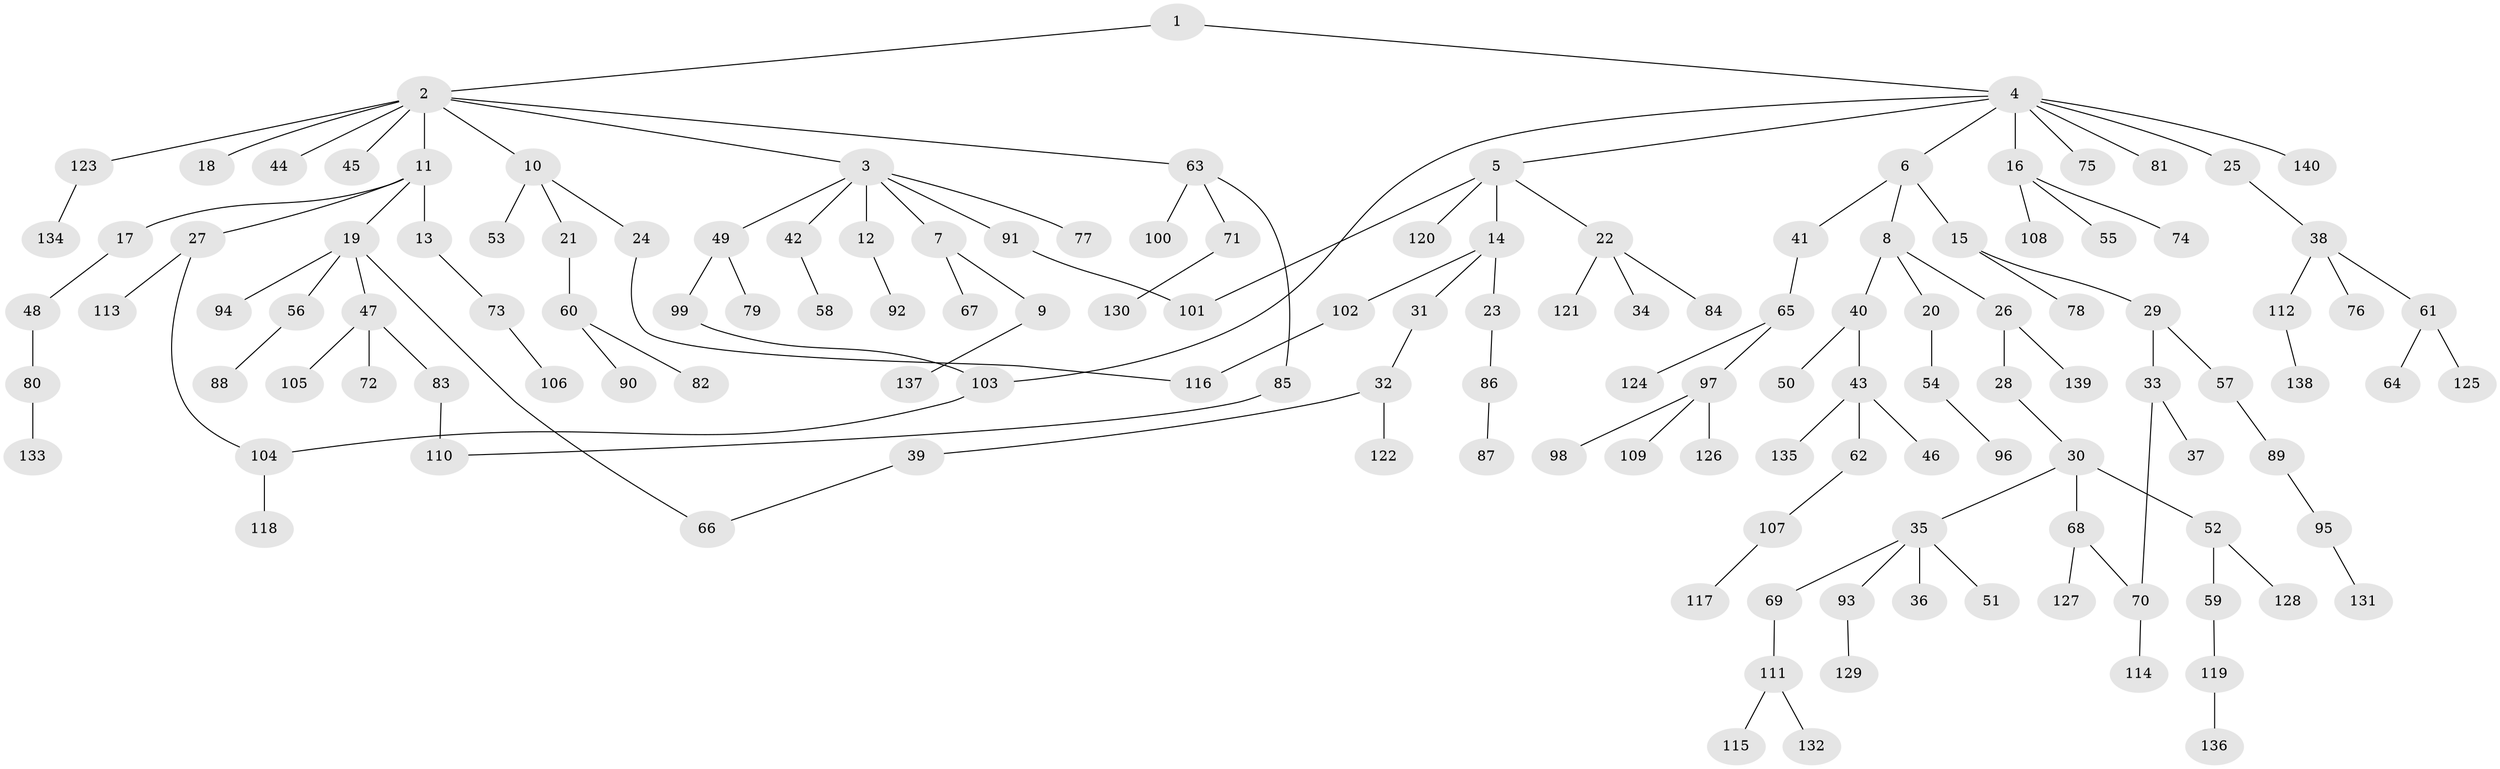 // coarse degree distribution, {2: 0.37209302325581395, 5: 0.09302325581395349, 4: 0.06976744186046512, 1: 0.3023255813953488, 3: 0.16279069767441862}
// Generated by graph-tools (version 1.1) at 2025/49/03/04/25 22:49:03]
// undirected, 140 vertices, 146 edges
graph export_dot {
  node [color=gray90,style=filled];
  1;
  2;
  3;
  4;
  5;
  6;
  7;
  8;
  9;
  10;
  11;
  12;
  13;
  14;
  15;
  16;
  17;
  18;
  19;
  20;
  21;
  22;
  23;
  24;
  25;
  26;
  27;
  28;
  29;
  30;
  31;
  32;
  33;
  34;
  35;
  36;
  37;
  38;
  39;
  40;
  41;
  42;
  43;
  44;
  45;
  46;
  47;
  48;
  49;
  50;
  51;
  52;
  53;
  54;
  55;
  56;
  57;
  58;
  59;
  60;
  61;
  62;
  63;
  64;
  65;
  66;
  67;
  68;
  69;
  70;
  71;
  72;
  73;
  74;
  75;
  76;
  77;
  78;
  79;
  80;
  81;
  82;
  83;
  84;
  85;
  86;
  87;
  88;
  89;
  90;
  91;
  92;
  93;
  94;
  95;
  96;
  97;
  98;
  99;
  100;
  101;
  102;
  103;
  104;
  105;
  106;
  107;
  108;
  109;
  110;
  111;
  112;
  113;
  114;
  115;
  116;
  117;
  118;
  119;
  120;
  121;
  122;
  123;
  124;
  125;
  126;
  127;
  128;
  129;
  130;
  131;
  132;
  133;
  134;
  135;
  136;
  137;
  138;
  139;
  140;
  1 -- 2;
  1 -- 4;
  2 -- 3;
  2 -- 10;
  2 -- 11;
  2 -- 18;
  2 -- 44;
  2 -- 45;
  2 -- 63;
  2 -- 123;
  3 -- 7;
  3 -- 12;
  3 -- 42;
  3 -- 49;
  3 -- 77;
  3 -- 91;
  4 -- 5;
  4 -- 6;
  4 -- 16;
  4 -- 25;
  4 -- 75;
  4 -- 81;
  4 -- 140;
  4 -- 103;
  5 -- 14;
  5 -- 22;
  5 -- 120;
  5 -- 101;
  6 -- 8;
  6 -- 15;
  6 -- 41;
  7 -- 9;
  7 -- 67;
  8 -- 20;
  8 -- 26;
  8 -- 40;
  9 -- 137;
  10 -- 21;
  10 -- 24;
  10 -- 53;
  11 -- 13;
  11 -- 17;
  11 -- 19;
  11 -- 27;
  12 -- 92;
  13 -- 73;
  14 -- 23;
  14 -- 31;
  14 -- 102;
  15 -- 29;
  15 -- 78;
  16 -- 55;
  16 -- 74;
  16 -- 108;
  17 -- 48;
  19 -- 47;
  19 -- 56;
  19 -- 66;
  19 -- 94;
  20 -- 54;
  21 -- 60;
  22 -- 34;
  22 -- 84;
  22 -- 121;
  23 -- 86;
  24 -- 116;
  25 -- 38;
  26 -- 28;
  26 -- 139;
  27 -- 104;
  27 -- 113;
  28 -- 30;
  29 -- 33;
  29 -- 57;
  30 -- 35;
  30 -- 52;
  30 -- 68;
  31 -- 32;
  32 -- 39;
  32 -- 122;
  33 -- 37;
  33 -- 70;
  35 -- 36;
  35 -- 51;
  35 -- 69;
  35 -- 93;
  38 -- 61;
  38 -- 76;
  38 -- 112;
  39 -- 66;
  40 -- 43;
  40 -- 50;
  41 -- 65;
  42 -- 58;
  43 -- 46;
  43 -- 62;
  43 -- 135;
  47 -- 72;
  47 -- 83;
  47 -- 105;
  48 -- 80;
  49 -- 79;
  49 -- 99;
  52 -- 59;
  52 -- 128;
  54 -- 96;
  56 -- 88;
  57 -- 89;
  59 -- 119;
  60 -- 82;
  60 -- 90;
  61 -- 64;
  61 -- 125;
  62 -- 107;
  63 -- 71;
  63 -- 85;
  63 -- 100;
  65 -- 97;
  65 -- 124;
  68 -- 127;
  68 -- 70;
  69 -- 111;
  70 -- 114;
  71 -- 130;
  73 -- 106;
  80 -- 133;
  83 -- 110;
  85 -- 110;
  86 -- 87;
  89 -- 95;
  91 -- 101;
  93 -- 129;
  95 -- 131;
  97 -- 98;
  97 -- 109;
  97 -- 126;
  99 -- 103;
  102 -- 116;
  103 -- 104;
  104 -- 118;
  107 -- 117;
  111 -- 115;
  111 -- 132;
  112 -- 138;
  119 -- 136;
  123 -- 134;
}
